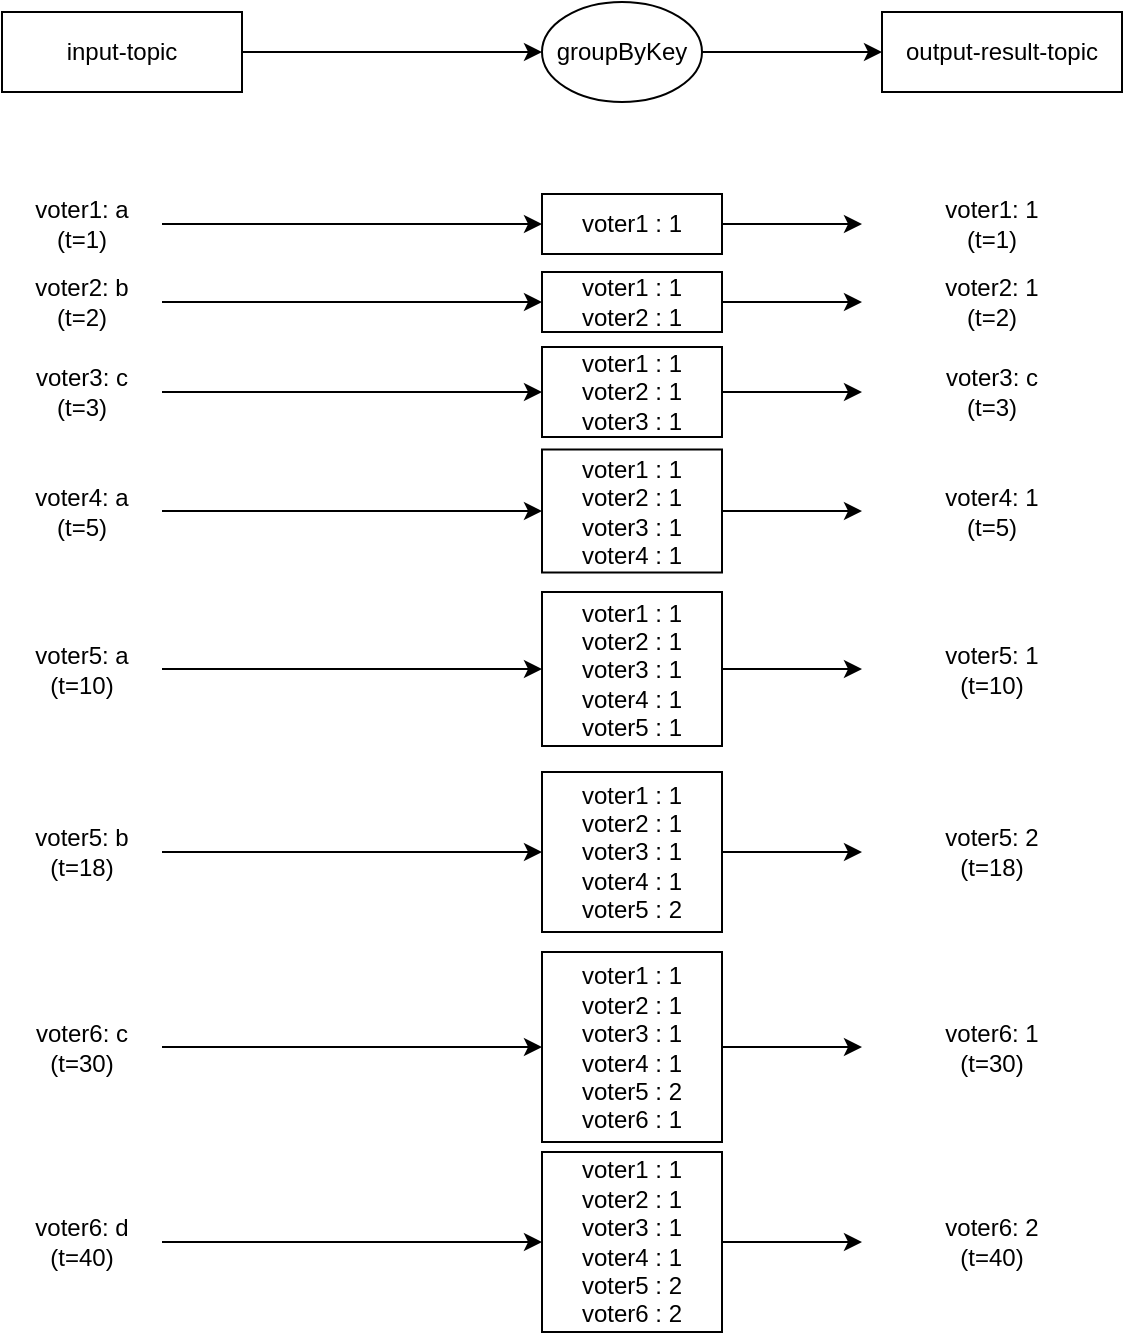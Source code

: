 <mxfile version="24.7.16">
  <diagram name="페이지-1" id="8g5Zn0wMJFjncriXSSx3">
    <mxGraphModel dx="524" dy="995" grid="1" gridSize="10" guides="1" tooltips="1" connect="1" arrows="1" fold="1" page="1" pageScale="1" pageWidth="1169" pageHeight="827" math="0" shadow="0">
      <root>
        <mxCell id="0" />
        <mxCell id="1" parent="0" />
        <mxCell id="pKS4B4EWEE2jMQGI_RAB-51" style="edgeStyle=orthogonalEdgeStyle;rounded=0;orthogonalLoop=1;jettySize=auto;html=1;entryX=0;entryY=0.5;entryDx=0;entryDy=0;strokeColor=#000000;fontColor=#000000;" parent="1" source="pKS4B4EWEE2jMQGI_RAB-52" target="pKS4B4EWEE2jMQGI_RAB-54" edge="1">
          <mxGeometry relative="1" as="geometry" />
        </mxCell>
        <mxCell id="pKS4B4EWEE2jMQGI_RAB-52" value="&lt;div&gt;&lt;font&gt;input-topic&lt;/font&gt;&lt;/div&gt;" style="rounded=0;whiteSpace=wrap;html=1;strokeColor=#000000;fontColor=#000000;" parent="1" vertex="1">
          <mxGeometry x="80" y="160" width="120" height="40" as="geometry" />
        </mxCell>
        <mxCell id="UVN9ZvTIUVG2hzxVgpi9-4" style="edgeStyle=orthogonalEdgeStyle;rounded=0;orthogonalLoop=1;jettySize=auto;html=1;entryX=0;entryY=0.5;entryDx=0;entryDy=0;" parent="1" source="pKS4B4EWEE2jMQGI_RAB-54" target="cnL0BJFdg0d7fFRK8mFJ-2" edge="1">
          <mxGeometry relative="1" as="geometry" />
        </mxCell>
        <mxCell id="pKS4B4EWEE2jMQGI_RAB-54" value="groupByKey" style="ellipse;whiteSpace=wrap;html=1;strokeColor=#000000;fontColor=#000000;" parent="1" vertex="1">
          <mxGeometry x="350" y="155" width="80" height="50" as="geometry" />
        </mxCell>
        <mxCell id="cnL0BJFdg0d7fFRK8mFJ-2" value="output-result-topic" style="rounded=0;whiteSpace=wrap;html=1;strokeColor=#000000;fontColor=#000000;" parent="1" vertex="1">
          <mxGeometry x="520" y="160" width="120" height="40" as="geometry" />
        </mxCell>
        <mxCell id="Bi6lJuceC_sSA9WiSDit-1" style="edgeStyle=orthogonalEdgeStyle;rounded=0;orthogonalLoop=1;jettySize=auto;html=1;entryX=0;entryY=0.5;entryDx=0;entryDy=0;" parent="1" source="Bi6lJuceC_sSA9WiSDit-2" target="Bi6lJuceC_sSA9WiSDit-4" edge="1">
          <mxGeometry relative="1" as="geometry" />
        </mxCell>
        <mxCell id="Bi6lJuceC_sSA9WiSDit-2" value="voter1: a&lt;div&gt;(t=1)&lt;/div&gt;" style="text;html=1;align=center;verticalAlign=middle;whiteSpace=wrap;rounded=0;fontColor=#000000;" parent="1" vertex="1">
          <mxGeometry x="80" y="251" width="80" height="30" as="geometry" />
        </mxCell>
        <mxCell id="Bi6lJuceC_sSA9WiSDit-3" style="edgeStyle=orthogonalEdgeStyle;rounded=0;orthogonalLoop=1;jettySize=auto;html=1;" parent="1" source="Bi6lJuceC_sSA9WiSDit-4" target="Bi6lJuceC_sSA9WiSDit-5" edge="1">
          <mxGeometry relative="1" as="geometry" />
        </mxCell>
        <mxCell id="Bi6lJuceC_sSA9WiSDit-4" value="voter1 : 1" style="text;html=1;align=center;verticalAlign=middle;whiteSpace=wrap;rounded=0;fontColor=#000000;strokeColor=default;" parent="1" vertex="1">
          <mxGeometry x="350" y="251" width="90" height="30" as="geometry" />
        </mxCell>
        <mxCell id="Bi6lJuceC_sSA9WiSDit-5" value="&lt;div&gt;&lt;span style=&quot;background-color: initial;&quot;&gt;voter1: 1&lt;/span&gt;&lt;/div&gt;&lt;div&gt;&lt;span style=&quot;background-color: initial;&quot;&gt;(t=1)&lt;/span&gt;&lt;br&gt;&lt;/div&gt;" style="text;html=1;align=center;verticalAlign=middle;whiteSpace=wrap;rounded=0;fontColor=#000000;" parent="1" vertex="1">
          <mxGeometry x="510" y="251" width="130" height="30" as="geometry" />
        </mxCell>
        <mxCell id="Bi6lJuceC_sSA9WiSDit-6" style="edgeStyle=orthogonalEdgeStyle;rounded=0;orthogonalLoop=1;jettySize=auto;html=1;entryX=0;entryY=0.5;entryDx=0;entryDy=0;" parent="1" source="Bi6lJuceC_sSA9WiSDit-7" target="Bi6lJuceC_sSA9WiSDit-9" edge="1">
          <mxGeometry relative="1" as="geometry" />
        </mxCell>
        <mxCell id="Bi6lJuceC_sSA9WiSDit-7" value="voter2: b&lt;div&gt;(t=2)&lt;/div&gt;" style="text;html=1;align=center;verticalAlign=middle;whiteSpace=wrap;rounded=0;fontColor=#000000;" parent="1" vertex="1">
          <mxGeometry x="80" y="290" width="80" height="30" as="geometry" />
        </mxCell>
        <mxCell id="Bi6lJuceC_sSA9WiSDit-8" style="edgeStyle=orthogonalEdgeStyle;rounded=0;orthogonalLoop=1;jettySize=auto;html=1;entryX=0;entryY=0.5;entryDx=0;entryDy=0;" parent="1" source="Bi6lJuceC_sSA9WiSDit-9" target="Bi6lJuceC_sSA9WiSDit-10" edge="1">
          <mxGeometry relative="1" as="geometry" />
        </mxCell>
        <mxCell id="Bi6lJuceC_sSA9WiSDit-9" value="voter1 : 1&lt;div&gt;&lt;span style=&quot;background-color: initial;&quot;&gt;voter2 : 1&lt;/span&gt;&lt;/div&gt;" style="text;html=1;align=center;verticalAlign=middle;whiteSpace=wrap;rounded=0;fontColor=#000000;strokeColor=default;" parent="1" vertex="1">
          <mxGeometry x="350" y="290" width="90" height="30" as="geometry" />
        </mxCell>
        <mxCell id="Bi6lJuceC_sSA9WiSDit-10" value="&lt;div&gt;&lt;span style=&quot;background-color: initial;&quot;&gt;voter2: 1&lt;/span&gt;&lt;/div&gt;&lt;div&gt;&lt;span style=&quot;background-color: initial;&quot;&gt;(t=2)&lt;/span&gt;&lt;br&gt;&lt;/div&gt;" style="text;html=1;align=center;verticalAlign=middle;whiteSpace=wrap;rounded=0;fontColor=#000000;" parent="1" vertex="1">
          <mxGeometry x="510" y="290" width="130" height="30" as="geometry" />
        </mxCell>
        <mxCell id="Bi6lJuceC_sSA9WiSDit-11" style="edgeStyle=orthogonalEdgeStyle;rounded=0;orthogonalLoop=1;jettySize=auto;html=1;entryX=0;entryY=0.5;entryDx=0;entryDy=0;" parent="1" source="Bi6lJuceC_sSA9WiSDit-12" target="Bi6lJuceC_sSA9WiSDit-14" edge="1">
          <mxGeometry relative="1" as="geometry" />
        </mxCell>
        <mxCell id="Bi6lJuceC_sSA9WiSDit-12" value="voter3: c&lt;div&gt;(t=3)&lt;/div&gt;" style="text;html=1;align=center;verticalAlign=middle;whiteSpace=wrap;rounded=0;fontColor=#000000;" parent="1" vertex="1">
          <mxGeometry x="80" y="335" width="80" height="30" as="geometry" />
        </mxCell>
        <mxCell id="Bi6lJuceC_sSA9WiSDit-13" style="edgeStyle=orthogonalEdgeStyle;rounded=0;orthogonalLoop=1;jettySize=auto;html=1;" parent="1" source="Bi6lJuceC_sSA9WiSDit-14" target="Bi6lJuceC_sSA9WiSDit-15" edge="1">
          <mxGeometry relative="1" as="geometry" />
        </mxCell>
        <mxCell id="Bi6lJuceC_sSA9WiSDit-14" value="voter1 : 1&lt;div&gt;voter2 : 1&lt;/div&gt;&lt;div&gt;voter3 : 1&lt;/div&gt;" style="text;html=1;align=center;verticalAlign=middle;whiteSpace=wrap;rounded=0;fontColor=#000000;strokeColor=default;" parent="1" vertex="1">
          <mxGeometry x="350" y="327.5" width="90" height="45" as="geometry" />
        </mxCell>
        <mxCell id="Bi6lJuceC_sSA9WiSDit-15" value="&lt;div&gt;&lt;span style=&quot;background-color: initial;&quot;&gt;voter3: c&lt;/span&gt;&lt;/div&gt;&lt;div&gt;&lt;span style=&quot;background-color: initial;&quot;&gt;(t=3)&lt;/span&gt;&lt;br&gt;&lt;/div&gt;" style="text;html=1;align=center;verticalAlign=middle;whiteSpace=wrap;rounded=0;fontColor=#000000;" parent="1" vertex="1">
          <mxGeometry x="510" y="330" width="130" height="40" as="geometry" />
        </mxCell>
        <mxCell id="Bi6lJuceC_sSA9WiSDit-16" style="edgeStyle=orthogonalEdgeStyle;rounded=0;orthogonalLoop=1;jettySize=auto;html=1;entryX=0;entryY=0.5;entryDx=0;entryDy=0;" parent="1" source="Bi6lJuceC_sSA9WiSDit-17" target="Bi6lJuceC_sSA9WiSDit-19" edge="1">
          <mxGeometry relative="1" as="geometry" />
        </mxCell>
        <mxCell id="Bi6lJuceC_sSA9WiSDit-17" value="voter4: a&lt;div&gt;(t=5)&lt;/div&gt;" style="text;html=1;align=center;verticalAlign=middle;whiteSpace=wrap;rounded=0;fontColor=#000000;" parent="1" vertex="1">
          <mxGeometry x="80" y="394.5" width="80" height="30" as="geometry" />
        </mxCell>
        <mxCell id="Bi6lJuceC_sSA9WiSDit-18" style="edgeStyle=orthogonalEdgeStyle;rounded=0;orthogonalLoop=1;jettySize=auto;html=1;" parent="1" source="Bi6lJuceC_sSA9WiSDit-19" target="Bi6lJuceC_sSA9WiSDit-20" edge="1">
          <mxGeometry relative="1" as="geometry" />
        </mxCell>
        <mxCell id="Bi6lJuceC_sSA9WiSDit-19" value="voter1 : 1&lt;div&gt;voter2 : 1&lt;/div&gt;&lt;div&gt;voter3 : 1&lt;/div&gt;&lt;div&gt;voter4 : 1&lt;/div&gt;" style="text;html=1;align=center;verticalAlign=middle;whiteSpace=wrap;rounded=0;fontColor=#000000;strokeColor=default;" parent="1" vertex="1">
          <mxGeometry x="350" y="378.75" width="90" height="61.5" as="geometry" />
        </mxCell>
        <mxCell id="Bi6lJuceC_sSA9WiSDit-20" value="&lt;div&gt;&lt;span style=&quot;background-color: initial;&quot;&gt;voter4: 1&lt;/span&gt;&lt;/div&gt;&lt;div&gt;&lt;span style=&quot;background-color: initial;&quot;&gt;(t=5&lt;/span&gt;&lt;span style=&quot;background-color: initial; text-wrap: nowrap; color: rgba(0, 0, 0, 0); font-family: monospace; font-size: 0px; text-align: start;&quot;&gt;%3CmxGraphModel%3E%3Croot%3E%3CmxCell%20id%3D%220%22%2F%3E%3CmxCell%20id%3D%221%22%20parent%3D%220%22%2F%3E%3CmxCell%20id%3D%222%22%20style%3D%22edgeStyle%3DorthogonalEdgeStyle%3Brounded%3D0%3BorthogonalLoop%3D1%3BjettySize%3Dauto%3Bhtml%3D1%3BentryX%3D0%3BentryY%3D0.5%3BentryDx%3D0%3BentryDy%3D0%3B%22%20edge%3D%221%22%20source%3D%223%22%20target%3D%225%22%20parent%3D%221%22%3E%3CmxGeometry%20relative%3D%221%22%20as%3D%22geometry%22%2F%3E%3C%2FmxCell%3E%3CmxCell%20id%3D%223%22%20value%3D%22voter3%3A%20c%26lt%3Bdiv%26gt%3B(t%3D3)%26lt%3B%2Fdiv%26gt%3B%22%20style%3D%22text%3Bhtml%3D1%3Balign%3Dcenter%3BverticalAlign%3Dmiddle%3BwhiteSpace%3Dwrap%3Brounded%3D0%3BfontColor%3D%23000000%3B%22%20vertex%3D%221%22%20parent%3D%221%22%3E%3CmxGeometry%20x%3D%2280%22%20y%3D%22330%22%20width%3D%2280%22%20height%3D%2230%22%20as%3D%22geometry%22%2F%3E%3C%2FmxCell%3E%3CmxCell%20id%3D%224%22%20style%3D%22edgeStyle%3DorthogonalEdgeStyle%3Brounded%3D0%3BorthogonalLoop%3D1%3BjettySize%3Dauto%3Bhtml%3D1%3B%22%20edge%3D%221%22%20source%3D%225%22%20target%3D%226%22%20parent%3D%221%22%3E%3CmxGeometry%20relative%3D%221%22%20as%3D%22geometry%22%2F%3E%3C%2FmxCell%3E%3CmxCell%20id%3D%225%22%20value%3D%22branch-other%22%20style%3D%22text%3Bhtml%3D1%3Balign%3Dcenter%3BverticalAlign%3Dmiddle%3BwhiteSpace%3Dwrap%3Brounded%3D0%3BfontColor%3D%23000000%3B%22%20vertex%3D%221%22%20parent%3D%221%22%3E%3CmxGeometry%20x%3D%22350%22%20y%3D%22330%22%20width%3D%2280%22%20height%3D%2230%22%20as%3D%22geometry%22%2F%3E%3C%2FmxCell%3E%3CmxCell%20id%3D%226%22%20value%3D%22%26lt%3Bdiv%26gt%3Boutput-other-topic%26lt%3Bbr%26gt%3B%26lt%3B%2Fdiv%26gt%3Bvoter3%3A%20c%26lt%3Bspan%20style%3D%26quot%3Bbackground-color%3A%20initial%3B%26quot%3B%26gt%3B(t%3D3)%26lt%3B%2Fspan%26gt%3B%22%20style%3D%22text%3Bhtml%3D1%3Balign%3Dcenter%3BverticalAlign%3Dmiddle%3BwhiteSpace%3Dwrap%3Brounded%3D0%3BfontColor%3D%23000000%3B%22%20vertex%3D%221%22%20parent%3D%221%22%3E%3CmxGeometry%20x%3D%22510%22%20y%3D%22330%22%20width%3D%22130%22%20height%3D%2230%22%20as%3D%22geometry%22%2F%3E%3C%2FmxCell%3E%3C%2Froot%3E%3C%2FmxGraphModel%3E&lt;/span&gt;&lt;span style=&quot;background-color: initial;&quot;&gt;)&lt;/span&gt;&lt;br&gt;&lt;/div&gt;" style="text;html=1;align=center;verticalAlign=middle;whiteSpace=wrap;rounded=0;fontColor=#000000;" parent="1" vertex="1">
          <mxGeometry x="510" y="394.5" width="130" height="30" as="geometry" />
        </mxCell>
        <mxCell id="Bi6lJuceC_sSA9WiSDit-21" style="edgeStyle=orthogonalEdgeStyle;rounded=0;orthogonalLoop=1;jettySize=auto;html=1;entryX=0;entryY=0.5;entryDx=0;entryDy=0;" parent="1" source="Bi6lJuceC_sSA9WiSDit-22" target="Bi6lJuceC_sSA9WiSDit-24" edge="1">
          <mxGeometry relative="1" as="geometry" />
        </mxCell>
        <mxCell id="Bi6lJuceC_sSA9WiSDit-22" value="voter5: a&lt;div&gt;(t=10)&lt;/div&gt;" style="text;html=1;align=center;verticalAlign=middle;whiteSpace=wrap;rounded=0;fontColor=#000000;" parent="1" vertex="1">
          <mxGeometry x="80" y="473.5" width="80" height="30" as="geometry" />
        </mxCell>
        <mxCell id="Bi6lJuceC_sSA9WiSDit-23" style="edgeStyle=orthogonalEdgeStyle;rounded=0;orthogonalLoop=1;jettySize=auto;html=1;" parent="1" source="Bi6lJuceC_sSA9WiSDit-24" target="Bi6lJuceC_sSA9WiSDit-25" edge="1">
          <mxGeometry relative="1" as="geometry" />
        </mxCell>
        <mxCell id="Bi6lJuceC_sSA9WiSDit-24" value="voter1 : 1&lt;div&gt;voter2 : 1&lt;/div&gt;&lt;div&gt;voter3 : 1&lt;/div&gt;&lt;div&gt;voter4 : 1&lt;/div&gt;&lt;div&gt;voter5 : 1&lt;/div&gt;" style="text;html=1;align=center;verticalAlign=middle;whiteSpace=wrap;rounded=0;fontColor=#000000;strokeColor=default;" parent="1" vertex="1">
          <mxGeometry x="350" y="450" width="90" height="77" as="geometry" />
        </mxCell>
        <mxCell id="Bi6lJuceC_sSA9WiSDit-25" value="&lt;div&gt;&lt;span style=&quot;background-color: initial;&quot;&gt;voter5: 1&lt;/span&gt;&lt;/div&gt;&lt;div&gt;&lt;span style=&quot;background-color: initial;&quot;&gt;(t=10)&lt;/span&gt;&lt;br&gt;&lt;/div&gt;" style="text;html=1;align=center;verticalAlign=middle;whiteSpace=wrap;rounded=0;fontColor=#000000;" parent="1" vertex="1">
          <mxGeometry x="510" y="473.5" width="130" height="30" as="geometry" />
        </mxCell>
        <mxCell id="Bi6lJuceC_sSA9WiSDit-26" style="edgeStyle=orthogonalEdgeStyle;rounded=0;orthogonalLoop=1;jettySize=auto;html=1;entryX=0;entryY=0.5;entryDx=0;entryDy=0;" parent="1" source="Bi6lJuceC_sSA9WiSDit-27" target="Bi6lJuceC_sSA9WiSDit-29" edge="1">
          <mxGeometry relative="1" as="geometry" />
        </mxCell>
        <mxCell id="Bi6lJuceC_sSA9WiSDit-27" value="voter5: b&lt;div&gt;(t=18)&lt;/div&gt;" style="text;html=1;align=center;verticalAlign=middle;whiteSpace=wrap;rounded=0;fontColor=#000000;" parent="1" vertex="1">
          <mxGeometry x="80" y="565" width="80" height="30" as="geometry" />
        </mxCell>
        <mxCell id="Bi6lJuceC_sSA9WiSDit-28" style="edgeStyle=orthogonalEdgeStyle;rounded=0;orthogonalLoop=1;jettySize=auto;html=1;" parent="1" source="Bi6lJuceC_sSA9WiSDit-29" target="Bi6lJuceC_sSA9WiSDit-30" edge="1">
          <mxGeometry relative="1" as="geometry" />
        </mxCell>
        <mxCell id="Bi6lJuceC_sSA9WiSDit-29" value="voter1 : 1&lt;div&gt;voter2 : 1&lt;/div&gt;&lt;div&gt;voter3 : 1&lt;/div&gt;&lt;div&gt;voter4 : 1&lt;/div&gt;&lt;div&gt;voter5 : 2&lt;/div&gt;" style="text;html=1;align=center;verticalAlign=middle;whiteSpace=wrap;rounded=0;fontColor=#000000;strokeColor=default;" parent="1" vertex="1">
          <mxGeometry x="350" y="540" width="90" height="80" as="geometry" />
        </mxCell>
        <mxCell id="Bi6lJuceC_sSA9WiSDit-30" value="&lt;div&gt;&lt;span style=&quot;background-color: initial;&quot;&gt;voter5: 2&lt;/span&gt;&lt;/div&gt;&lt;div&gt;&lt;span style=&quot;background-color: initial;&quot;&gt;(t=18)&lt;/span&gt;&lt;br&gt;&lt;/div&gt;" style="text;html=1;align=center;verticalAlign=middle;whiteSpace=wrap;rounded=0;fontColor=#000000;" parent="1" vertex="1">
          <mxGeometry x="510" y="565" width="130" height="30" as="geometry" />
        </mxCell>
        <mxCell id="Bi6lJuceC_sSA9WiSDit-31" style="edgeStyle=orthogonalEdgeStyle;rounded=0;orthogonalLoop=1;jettySize=auto;html=1;entryX=0;entryY=0.5;entryDx=0;entryDy=0;" parent="1" source="Bi6lJuceC_sSA9WiSDit-32" target="Bi6lJuceC_sSA9WiSDit-34" edge="1">
          <mxGeometry relative="1" as="geometry" />
        </mxCell>
        <mxCell id="Bi6lJuceC_sSA9WiSDit-32" value="voter6: c&lt;div&gt;(t=30)&lt;/div&gt;" style="text;html=1;align=center;verticalAlign=middle;whiteSpace=wrap;rounded=0;fontColor=#000000;" parent="1" vertex="1">
          <mxGeometry x="80" y="662.5" width="80" height="30" as="geometry" />
        </mxCell>
        <mxCell id="3xDgu2yFvlGCQgjhMx_z-1" style="edgeStyle=orthogonalEdgeStyle;rounded=0;orthogonalLoop=1;jettySize=auto;html=1;entryX=0;entryY=0.5;entryDx=0;entryDy=0;" edge="1" parent="1" source="Bi6lJuceC_sSA9WiSDit-34" target="Bi6lJuceC_sSA9WiSDit-35">
          <mxGeometry relative="1" as="geometry" />
        </mxCell>
        <mxCell id="Bi6lJuceC_sSA9WiSDit-34" value="voter1 : 1&lt;div&gt;voter2 : 1&lt;/div&gt;&lt;div&gt;voter3 : 1&lt;/div&gt;&lt;div&gt;voter4 : 1&lt;/div&gt;&lt;div&gt;voter5 : 2&lt;/div&gt;&lt;div&gt;voter6 : 1&lt;/div&gt;" style="text;html=1;align=center;verticalAlign=middle;whiteSpace=wrap;rounded=0;fontColor=#000000;strokeColor=default;" parent="1" vertex="1">
          <mxGeometry x="350" y="630" width="90" height="95" as="geometry" />
        </mxCell>
        <mxCell id="Bi6lJuceC_sSA9WiSDit-35" value="&lt;div&gt;&lt;span style=&quot;background-color: initial;&quot;&gt;voter6: 1&lt;/span&gt;&lt;/div&gt;&lt;div&gt;&lt;span style=&quot;background-color: initial;&quot;&gt;(t=30)&lt;/span&gt;&lt;br&gt;&lt;/div&gt;" style="text;html=1;align=center;verticalAlign=middle;whiteSpace=wrap;rounded=0;fontColor=#000000;" parent="1" vertex="1">
          <mxGeometry x="510" y="657.5" width="130" height="40" as="geometry" />
        </mxCell>
        <mxCell id="Bi6lJuceC_sSA9WiSDit-36" style="edgeStyle=orthogonalEdgeStyle;rounded=0;orthogonalLoop=1;jettySize=auto;html=1;entryX=0;entryY=0.5;entryDx=0;entryDy=0;" parent="1" source="Bi6lJuceC_sSA9WiSDit-37" target="Bi6lJuceC_sSA9WiSDit-39" edge="1">
          <mxGeometry relative="1" as="geometry" />
        </mxCell>
        <mxCell id="Bi6lJuceC_sSA9WiSDit-37" value="voter6: d&lt;div&gt;(t=40)&lt;/div&gt;" style="text;html=1;align=center;verticalAlign=middle;whiteSpace=wrap;rounded=0;fontColor=#000000;" parent="1" vertex="1">
          <mxGeometry x="80" y="760" width="80" height="30" as="geometry" />
        </mxCell>
        <mxCell id="Bi6lJuceC_sSA9WiSDit-38" style="edgeStyle=orthogonalEdgeStyle;rounded=0;orthogonalLoop=1;jettySize=auto;html=1;" parent="1" source="Bi6lJuceC_sSA9WiSDit-39" edge="1">
          <mxGeometry relative="1" as="geometry">
            <mxPoint x="510" y="775" as="targetPoint" />
          </mxGeometry>
        </mxCell>
        <mxCell id="Bi6lJuceC_sSA9WiSDit-39" value="voter1 : 1&lt;div&gt;voter2 : 1&lt;/div&gt;&lt;div&gt;voter3 : 1&lt;/div&gt;&lt;div&gt;voter4 : 1&lt;/div&gt;&lt;div&gt;voter5 : 2&lt;/div&gt;&lt;div&gt;voter6 : 2&lt;/div&gt;" style="text;html=1;align=center;verticalAlign=middle;whiteSpace=wrap;rounded=0;fontColor=#000000;strokeColor=default;" parent="1" vertex="1">
          <mxGeometry x="350" y="730" width="90" height="90" as="geometry" />
        </mxCell>
        <mxCell id="Bi6lJuceC_sSA9WiSDit-40" value="&lt;div&gt;&lt;span style=&quot;background-color: initial;&quot;&gt;voter6: 2&lt;/span&gt;&lt;/div&gt;&lt;div&gt;&lt;span style=&quot;background-color: initial;&quot;&gt;(t=40)&lt;/span&gt;&lt;/div&gt;" style="text;html=1;align=center;verticalAlign=middle;whiteSpace=wrap;rounded=0;fontColor=#000000;" parent="1" vertex="1">
          <mxGeometry x="510" y="755" width="130" height="40" as="geometry" />
        </mxCell>
      </root>
    </mxGraphModel>
  </diagram>
</mxfile>
